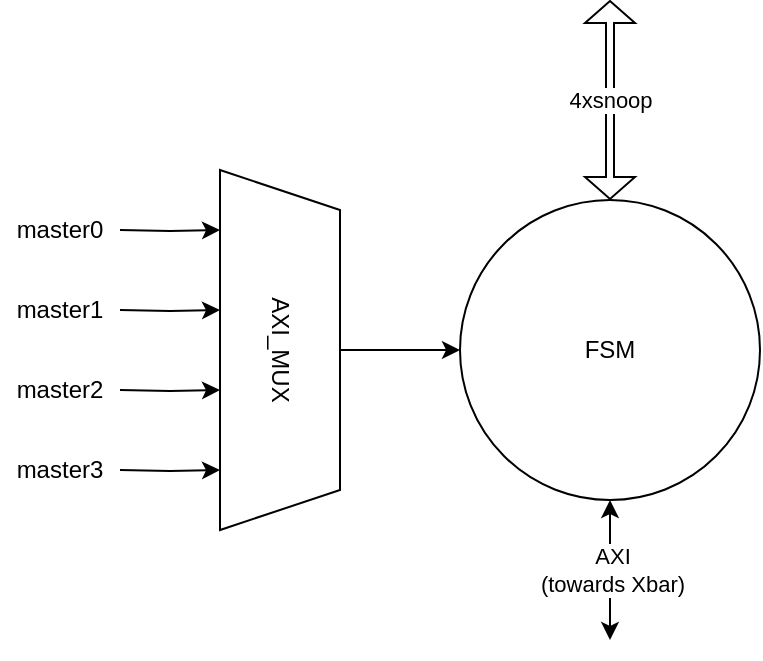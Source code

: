 <mxfile version="21.4.0" type="embed">
  <diagram id="y0cHYUo8SouV8hptr8xw" name="Page-1">
    <mxGraphModel dx="1434" dy="785" grid="1" gridSize="10" guides="1" tooltips="1" connect="1" arrows="1" fold="1" page="1" pageScale="1" pageWidth="850" pageHeight="1100" math="0" shadow="0">
      <root>
        <mxCell id="0" />
        <mxCell id="1" parent="0" />
        <mxCell id="4YE5_edcjO-m7VBXr4O7-3" style="edgeStyle=orthogonalEdgeStyle;rounded=0;orthogonalLoop=1;jettySize=auto;html=1;exitX=0;exitY=0.5;exitDx=0;exitDy=0;startArrow=classic;startFill=1;endArrow=none;endFill=0;" parent="1" target="4YE5_edcjO-m7VBXr4O7-8" edge="1">
          <mxGeometry relative="1" as="geometry">
            <mxPoint x="280" y="275" as="targetPoint" />
            <mxPoint x="320" y="275" as="sourcePoint" />
          </mxGeometry>
        </mxCell>
        <mxCell id="4YE5_edcjO-m7VBXr4O7-5" style="edgeStyle=orthogonalEdgeStyle;rounded=0;orthogonalLoop=1;jettySize=auto;html=1;exitX=0.5;exitY=0;exitDx=0;exitDy=0;entryX=0;entryY=0.5;entryDx=0;entryDy=0;startArrow=none;startFill=0;endArrow=classic;endFill=1;" parent="1" source="4YE5_edcjO-m7VBXr4O7-28" target="4YE5_edcjO-m7VBXr4O7-7" edge="1">
          <mxGeometry relative="1" as="geometry">
            <mxPoint x="440" y="275" as="sourcePoint" />
          </mxGeometry>
        </mxCell>
        <mxCell id="VUu0pNnwvtnI2UILp2J_-5" value="&lt;div&gt;AXI&lt;/div&gt;&lt;div&gt;(towards Xbar)&lt;br&gt;&lt;/div&gt;" style="edgeStyle=orthogonalEdgeStyle;rounded=0;orthogonalLoop=1;jettySize=auto;html=1;exitX=0.5;exitY=1;exitDx=0;exitDy=0;startArrow=classic;startFill=1;" edge="1" parent="1" source="4YE5_edcjO-m7VBXr4O7-7">
          <mxGeometry relative="1" as="geometry">
            <mxPoint x="515" y="480" as="targetPoint" />
          </mxGeometry>
        </mxCell>
        <mxCell id="4YE5_edcjO-m7VBXr4O7-7" value="&lt;div&gt;FSM&lt;/div&gt;" style="ellipse;whiteSpace=wrap;html=1;" parent="1" vertex="1">
          <mxGeometry x="440" y="260" width="150" height="150" as="geometry" />
        </mxCell>
        <mxCell id="4YE5_edcjO-m7VBXr4O7-8" value="master0" style="text;html=1;strokeColor=none;fillColor=none;align=center;verticalAlign=middle;whiteSpace=wrap;rounded=0;" parent="1" vertex="1">
          <mxGeometry x="210" y="260" width="60" height="30" as="geometry" />
        </mxCell>
        <mxCell id="4YE5_edcjO-m7VBXr4O7-9" style="edgeStyle=orthogonalEdgeStyle;rounded=0;orthogonalLoop=1;jettySize=auto;html=1;exitX=0;exitY=0.5;exitDx=0;exitDy=0;startArrow=classic;startFill=1;endArrow=none;endFill=0;" parent="1" target="4YE5_edcjO-m7VBXr4O7-14" edge="1">
          <mxGeometry relative="1" as="geometry">
            <mxPoint x="280" y="315" as="targetPoint" />
            <mxPoint x="320" y="315" as="sourcePoint" />
          </mxGeometry>
        </mxCell>
        <mxCell id="4YE5_edcjO-m7VBXr4O7-14" value="master1" style="text;html=1;strokeColor=none;fillColor=none;align=center;verticalAlign=middle;whiteSpace=wrap;rounded=0;" parent="1" vertex="1">
          <mxGeometry x="210" y="300" width="60" height="30" as="geometry" />
        </mxCell>
        <mxCell id="4YE5_edcjO-m7VBXr4O7-15" style="edgeStyle=orthogonalEdgeStyle;rounded=0;orthogonalLoop=1;jettySize=auto;html=1;exitX=0;exitY=0.5;exitDx=0;exitDy=0;startArrow=classic;startFill=1;endArrow=none;endFill=0;" parent="1" target="4YE5_edcjO-m7VBXr4O7-20" edge="1">
          <mxGeometry relative="1" as="geometry">
            <mxPoint x="280" y="355" as="targetPoint" />
            <mxPoint x="320" y="355" as="sourcePoint" />
          </mxGeometry>
        </mxCell>
        <mxCell id="4YE5_edcjO-m7VBXr4O7-20" value="master2" style="text;html=1;strokeColor=none;fillColor=none;align=center;verticalAlign=middle;whiteSpace=wrap;rounded=0;" parent="1" vertex="1">
          <mxGeometry x="210" y="340" width="60" height="30" as="geometry" />
        </mxCell>
        <mxCell id="4YE5_edcjO-m7VBXr4O7-21" style="edgeStyle=orthogonalEdgeStyle;rounded=0;orthogonalLoop=1;jettySize=auto;html=1;exitX=0;exitY=0.5;exitDx=0;exitDy=0;startArrow=classic;startFill=1;endArrow=none;endFill=0;" parent="1" target="4YE5_edcjO-m7VBXr4O7-26" edge="1">
          <mxGeometry relative="1" as="geometry">
            <mxPoint x="280" y="395" as="targetPoint" />
            <mxPoint x="320" y="395" as="sourcePoint" />
          </mxGeometry>
        </mxCell>
        <mxCell id="4YE5_edcjO-m7VBXr4O7-26" value="master3" style="text;html=1;strokeColor=none;fillColor=none;align=center;verticalAlign=middle;whiteSpace=wrap;rounded=0;" parent="1" vertex="1">
          <mxGeometry x="210" y="380" width="60" height="30" as="geometry" />
        </mxCell>
        <mxCell id="4YE5_edcjO-m7VBXr4O7-28" value="&lt;div&gt;AXI_MUX&lt;/div&gt;" style="shape=trapezoid;perimeter=trapezoidPerimeter;whiteSpace=wrap;html=1;fixedSize=1;rotation=90;" parent="1" vertex="1">
          <mxGeometry x="260" y="305" width="180" height="60" as="geometry" />
        </mxCell>
        <mxCell id="VUu0pNnwvtnI2UILp2J_-6" value="4xsnoop" style="shape=flexArrow;endArrow=classic;startArrow=classic;html=1;rounded=0;exitX=0.5;exitY=0;exitDx=0;exitDy=0;width=4;endSize=3.33;startSize=3.33;" edge="1" parent="1" source="4YE5_edcjO-m7VBXr4O7-7">
          <mxGeometry width="100" height="100" relative="1" as="geometry">
            <mxPoint x="520" y="250" as="sourcePoint" />
            <mxPoint x="515" y="160" as="targetPoint" />
          </mxGeometry>
        </mxCell>
      </root>
    </mxGraphModel>
  </diagram>
</mxfile>
